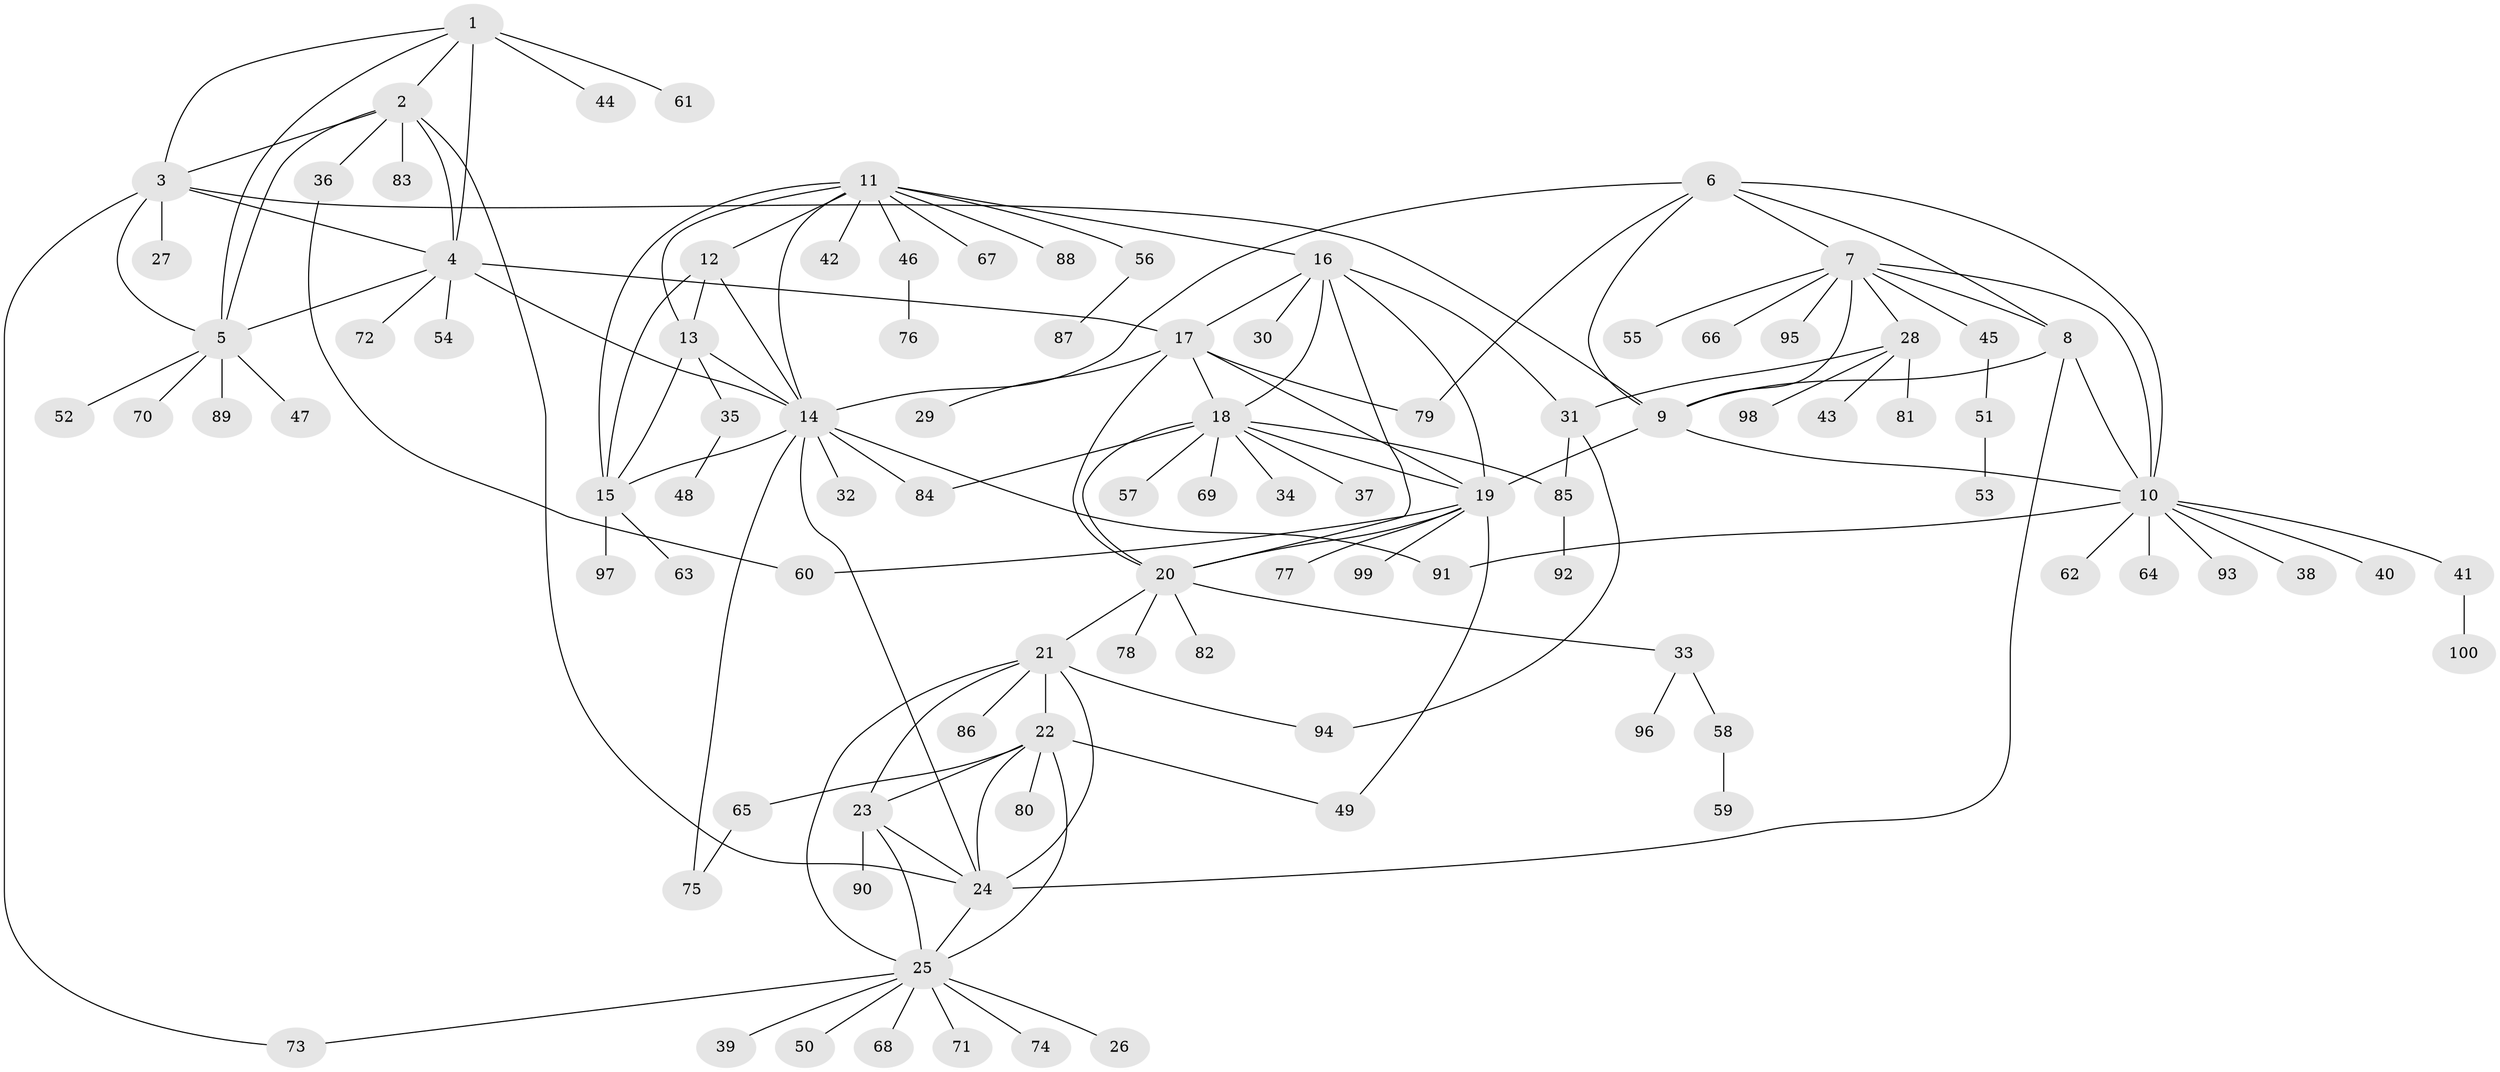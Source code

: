 // coarse degree distribution, {4: 0.06666666666666667, 5: 0.013333333333333334, 10: 0.04, 6: 0.04, 7: 0.04, 9: 0.013333333333333334, 8: 0.04, 3: 0.02666666666666667, 13: 0.013333333333333334, 1: 0.56, 2: 0.14666666666666667}
// Generated by graph-tools (version 1.1) at 2025/24/03/03/25 07:24:16]
// undirected, 100 vertices, 145 edges
graph export_dot {
graph [start="1"]
  node [color=gray90,style=filled];
  1;
  2;
  3;
  4;
  5;
  6;
  7;
  8;
  9;
  10;
  11;
  12;
  13;
  14;
  15;
  16;
  17;
  18;
  19;
  20;
  21;
  22;
  23;
  24;
  25;
  26;
  27;
  28;
  29;
  30;
  31;
  32;
  33;
  34;
  35;
  36;
  37;
  38;
  39;
  40;
  41;
  42;
  43;
  44;
  45;
  46;
  47;
  48;
  49;
  50;
  51;
  52;
  53;
  54;
  55;
  56;
  57;
  58;
  59;
  60;
  61;
  62;
  63;
  64;
  65;
  66;
  67;
  68;
  69;
  70;
  71;
  72;
  73;
  74;
  75;
  76;
  77;
  78;
  79;
  80;
  81;
  82;
  83;
  84;
  85;
  86;
  87;
  88;
  89;
  90;
  91;
  92;
  93;
  94;
  95;
  96;
  97;
  98;
  99;
  100;
  1 -- 2;
  1 -- 3;
  1 -- 4;
  1 -- 5;
  1 -- 44;
  1 -- 61;
  2 -- 3;
  2 -- 4;
  2 -- 5;
  2 -- 24;
  2 -- 36;
  2 -- 83;
  3 -- 4;
  3 -- 5;
  3 -- 9;
  3 -- 27;
  3 -- 73;
  4 -- 5;
  4 -- 14;
  4 -- 17;
  4 -- 54;
  4 -- 72;
  5 -- 47;
  5 -- 52;
  5 -- 70;
  5 -- 89;
  6 -- 7;
  6 -- 8;
  6 -- 9;
  6 -- 10;
  6 -- 14;
  6 -- 79;
  7 -- 8;
  7 -- 9;
  7 -- 10;
  7 -- 28;
  7 -- 45;
  7 -- 55;
  7 -- 66;
  7 -- 95;
  8 -- 9;
  8 -- 10;
  8 -- 24;
  9 -- 10;
  9 -- 19;
  10 -- 38;
  10 -- 40;
  10 -- 41;
  10 -- 62;
  10 -- 64;
  10 -- 91;
  10 -- 93;
  11 -- 12;
  11 -- 13;
  11 -- 14;
  11 -- 15;
  11 -- 16;
  11 -- 42;
  11 -- 46;
  11 -- 56;
  11 -- 67;
  11 -- 88;
  12 -- 13;
  12 -- 14;
  12 -- 15;
  13 -- 14;
  13 -- 15;
  13 -- 35;
  14 -- 15;
  14 -- 24;
  14 -- 32;
  14 -- 75;
  14 -- 84;
  14 -- 91;
  15 -- 63;
  15 -- 97;
  16 -- 17;
  16 -- 18;
  16 -- 19;
  16 -- 20;
  16 -- 30;
  16 -- 31;
  17 -- 18;
  17 -- 19;
  17 -- 20;
  17 -- 29;
  17 -- 79;
  18 -- 19;
  18 -- 20;
  18 -- 34;
  18 -- 37;
  18 -- 57;
  18 -- 69;
  18 -- 84;
  18 -- 85;
  19 -- 20;
  19 -- 49;
  19 -- 60;
  19 -- 77;
  19 -- 99;
  20 -- 21;
  20 -- 33;
  20 -- 78;
  20 -- 82;
  21 -- 22;
  21 -- 23;
  21 -- 24;
  21 -- 25;
  21 -- 86;
  21 -- 94;
  22 -- 23;
  22 -- 24;
  22 -- 25;
  22 -- 49;
  22 -- 65;
  22 -- 80;
  23 -- 24;
  23 -- 25;
  23 -- 90;
  24 -- 25;
  25 -- 26;
  25 -- 39;
  25 -- 50;
  25 -- 68;
  25 -- 71;
  25 -- 73;
  25 -- 74;
  28 -- 31;
  28 -- 43;
  28 -- 81;
  28 -- 98;
  31 -- 85;
  31 -- 94;
  33 -- 58;
  33 -- 96;
  35 -- 48;
  36 -- 60;
  41 -- 100;
  45 -- 51;
  46 -- 76;
  51 -- 53;
  56 -- 87;
  58 -- 59;
  65 -- 75;
  85 -- 92;
}

